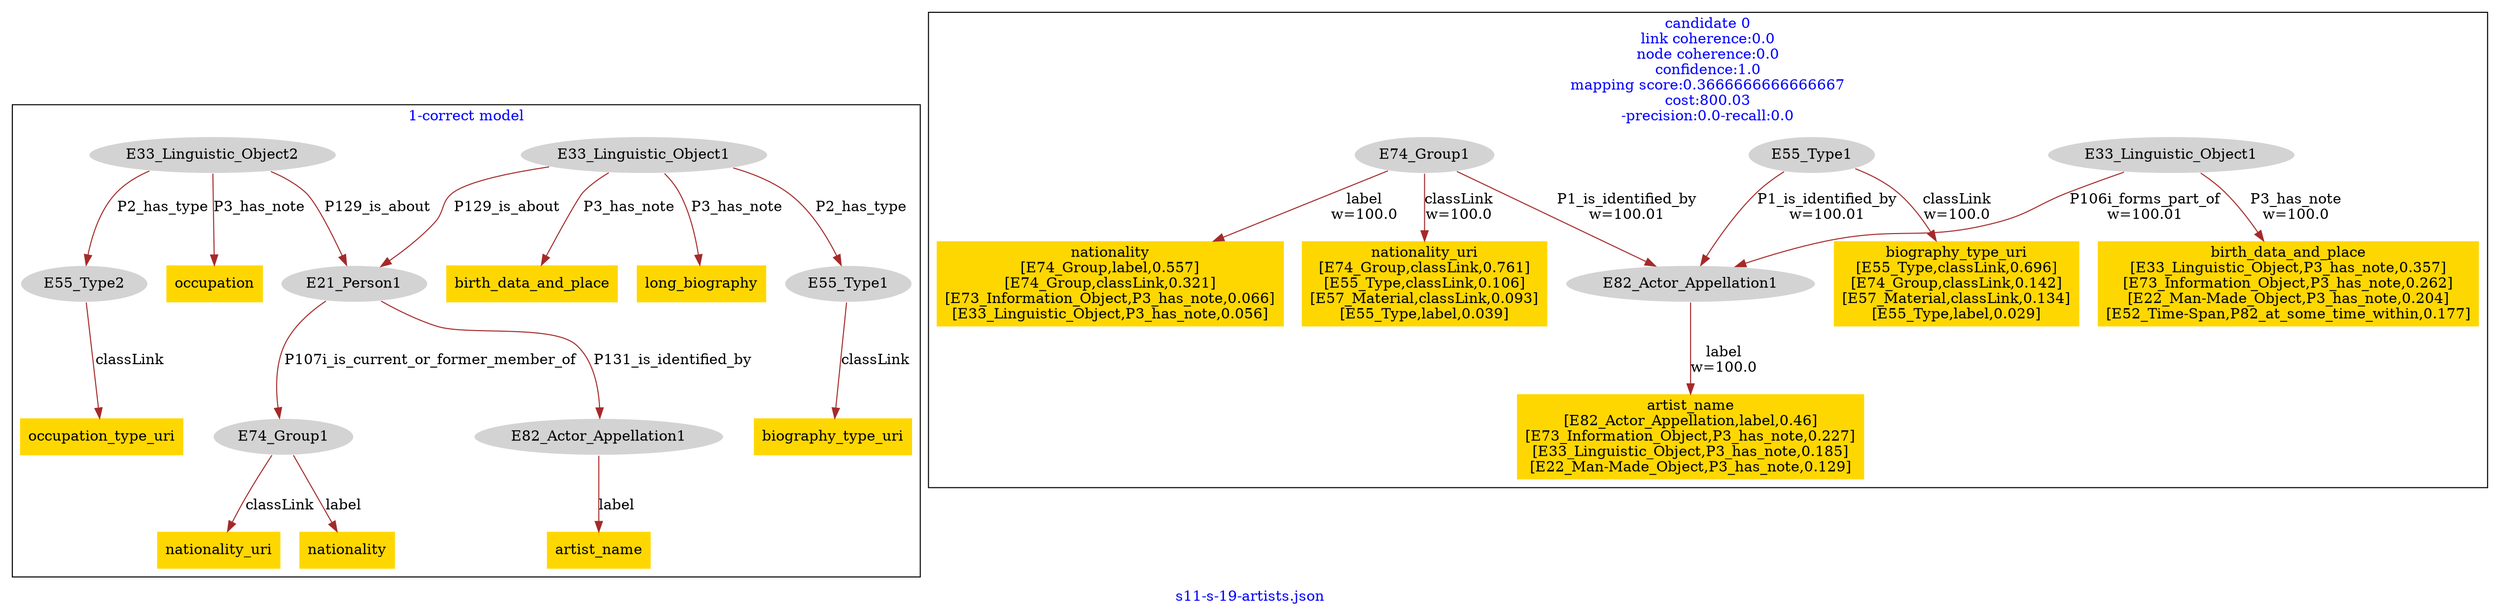 digraph n0 {
fontcolor="blue"
remincross="true"
label="s11-s-19-artists.json"
subgraph cluster_0 {
label="1-correct model"
n2[style="filled",color="white",fillcolor="lightgray",label="E21_Person1"];
n3[style="filled",color="white",fillcolor="lightgray",label="E74_Group1"];
n4[style="filled",color="white",fillcolor="lightgray",label="E82_Actor_Appellation1"];
n5[style="filled",color="white",fillcolor="lightgray",label="E33_Linguistic_Object1"];
n6[style="filled",color="white",fillcolor="lightgray",label="E55_Type1"];
n7[shape="plaintext",style="filled",fillcolor="gold",label="birth_data_and_place"];
n8[shape="plaintext",style="filled",fillcolor="gold",label="long_biography"];
n9[style="filled",color="white",fillcolor="lightgray",label="E33_Linguistic_Object2"];
n10[style="filled",color="white",fillcolor="lightgray",label="E55_Type2"];
n11[shape="plaintext",style="filled",fillcolor="gold",label="occupation"];
n12[shape="plaintext",style="filled",fillcolor="gold",label="biography_type_uri"];
n13[shape="plaintext",style="filled",fillcolor="gold",label="occupation_type_uri"];
n14[shape="plaintext",style="filled",fillcolor="gold",label="nationality_uri"];
n15[shape="plaintext",style="filled",fillcolor="gold",label="nationality"];
n16[shape="plaintext",style="filled",fillcolor="gold",label="artist_name"];
}
subgraph cluster_1 {
label="candidate 0\nlink coherence:0.0\nnode coherence:0.0\nconfidence:1.0\nmapping score:0.3666666666666667\ncost:800.03\n-precision:0.0-recall:0.0"
n18[style="filled",color="white",fillcolor="lightgray",label="E33_Linguistic_Object1"];
n19[shape="plaintext",style="filled",fillcolor="gold",label="birth_data_and_place\n[E33_Linguistic_Object,P3_has_note,0.357]\n[E73_Information_Object,P3_has_note,0.262]\n[E22_Man-Made_Object,P3_has_note,0.204]\n[E52_Time-Span,P82_at_some_time_within,0.177]"];
n20[style="filled",color="white",fillcolor="lightgray",label="E55_Type1"];
n21[shape="plaintext",style="filled",fillcolor="gold",label="biography_type_uri\n[E55_Type,classLink,0.696]\n[E74_Group,classLink,0.142]\n[E57_Material,classLink,0.134]\n[E55_Type,label,0.029]"];
n22[style="filled",color="white",fillcolor="lightgray",label="E74_Group1"];
n23[shape="plaintext",style="filled",fillcolor="gold",label="nationality_uri\n[E74_Group,classLink,0.761]\n[E55_Type,classLink,0.106]\n[E57_Material,classLink,0.093]\n[E55_Type,label,0.039]"];
n24[shape="plaintext",style="filled",fillcolor="gold",label="nationality\n[E74_Group,label,0.557]\n[E74_Group,classLink,0.321]\n[E73_Information_Object,P3_has_note,0.066]\n[E33_Linguistic_Object,P3_has_note,0.056]"];
n25[style="filled",color="white",fillcolor="lightgray",label="E82_Actor_Appellation1"];
n26[shape="plaintext",style="filled",fillcolor="gold",label="artist_name\n[E82_Actor_Appellation,label,0.46]\n[E73_Information_Object,P3_has_note,0.227]\n[E33_Linguistic_Object,P3_has_note,0.185]\n[E22_Man-Made_Object,P3_has_note,0.129]"];
}
n2 -> n3[color="brown",fontcolor="black",label="P107i_is_current_or_former_member_of"]
n2 -> n4[color="brown",fontcolor="black",label="P131_is_identified_by"]
n5 -> n2[color="brown",fontcolor="black",label="P129_is_about"]
n5 -> n6[color="brown",fontcolor="black",label="P2_has_type"]
n5 -> n7[color="brown",fontcolor="black",label="P3_has_note"]
n5 -> n8[color="brown",fontcolor="black",label="P3_has_note"]
n9 -> n2[color="brown",fontcolor="black",label="P129_is_about"]
n9 -> n10[color="brown",fontcolor="black",label="P2_has_type"]
n9 -> n11[color="brown",fontcolor="black",label="P3_has_note"]
n6 -> n12[color="brown",fontcolor="black",label="classLink"]
n10 -> n13[color="brown",fontcolor="black",label="classLink"]
n3 -> n14[color="brown",fontcolor="black",label="classLink"]
n3 -> n15[color="brown",fontcolor="black",label="label"]
n4 -> n16[color="brown",fontcolor="black",label="label"]
n18 -> n19[color="brown",fontcolor="black",label="P3_has_note\nw=100.0"]
n20 -> n21[color="brown",fontcolor="black",label="classLink\nw=100.0"]
n22 -> n23[color="brown",fontcolor="black",label="classLink\nw=100.0"]
n22 -> n24[color="brown",fontcolor="black",label="label\nw=100.0"]
n25 -> n26[color="brown",fontcolor="black",label="label\nw=100.0"]
n18 -> n25[color="brown",fontcolor="black",label="P106i_forms_part_of\nw=100.01"]
n20 -> n25[color="brown",fontcolor="black",label="P1_is_identified_by\nw=100.01"]
n22 -> n25[color="brown",fontcolor="black",label="P1_is_identified_by\nw=100.01"]
}
